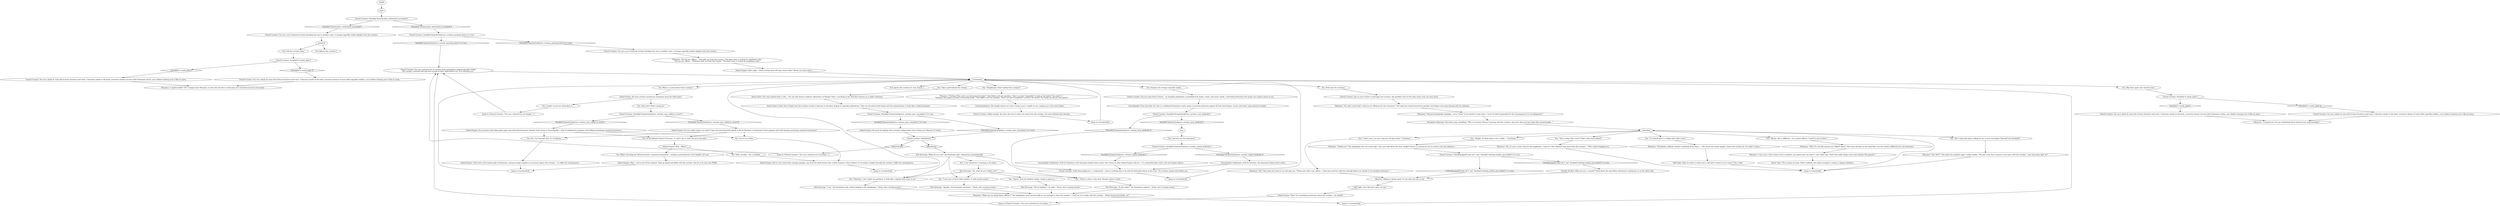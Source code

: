 # BOOKSTORE / CURTAINS
# The curtains hanging in front of the back room. Curious trinkets attached. Very suspect. Can open, but Plaisance doesn't like that.
# ==================================================
digraph G {
	  0 [label="START"];
	  1 [label="input"];
	  2 [label="You: Yeah, actually... this is bullshit."];
	  3 [label="Closed Curtains: Aside from poking at it -- suspiciously -- there is nothing else to do with the fish-head charm at this time. The curtains remain shut before you."];
	  4 [label="You: Yes, I've *sensed* that. It's terrifying."];
	  5 [label="Inland Empire: They lurk in the tropical pale of Semenine, casting strange magicks on everyone! Ignore the curtains -- or suffer the consequences..."];
	  6 [label="Kim Kitsuragi: \"To the cellar?\" the lieutenant suggests. \"Quick, she's turning around...\""];
	  7 [label="Plaisance: \"No!\" She raises her hand to try and stop you. \"Please just talk to me, officer... Come here and let's talk this through before you decide to do anything *extreme*...\""];
	  8 [label="You: Pull the curtains open."];
	  9 [label="Plaisance: A small terrified \"Oh!\" escapes from Plaisance, as she tries her best to look away, her round face buried in her hands."];
	  10 [label="Inland Empire: There *is* something mysterious about the curtains... be careful!"];
	  11 [label="You: I prefer to just not think about it..."];
	  12 [label="Closed Curtains: Variable[\"doomed.plais_whitecheck_succeeded\"]"];
	  13 [label="Variable[\"doomed.plais_whitecheck_succeeded\"]", shape=diamond];
	  14 [label="!(Variable[\"doomed.plais_whitecheck_succeeded\"])", shape=diamond];
	  15 [label="You: Take a peek behind the curtains."];
	  16 [label="Half Light: Lies. Rip them open, we say!"];
	  17 [label="Inland Empire: We must be dealing with seriously malign forces here if there are *dozens* of wards."];
	  18 [label="Horrific Necktie: What are you, a coward? Think about the marvellous adventures waiting for us on the other side!"];
	  19 [label="Closed Curtains: Variable[\"doomed.bookstore_curtains_ency_darkisles\"]"];
	  20 [label="Variable[\"doomed.bookstore_curtains_ency_darkisles\"]", shape=diamond];
	  21 [label="!(Variable[\"doomed.bookstore_curtains_ency_darkisles\"])", shape=diamond];
	  22 [label="You: \"But I sense this place calling for me. I must investigate *beyond* the threshold!\""];
	  23 [label="Jump to: [choicehub]"];
	  24 [label="Inland Empire: Do you know what takes place upon mist-shrouded Semenese islands? Don't listen to Encyclopedia -- they're inhabited by shamans and wildmen practising unnatural mysticism."];
	  25 [label="Plaisance: \"I warned you! You are unleashing forces beyond your understanding!\""];
	  26 [label="Plaisance: \"Excuse me, officer...\" She calls out from the counter. \"The back room is strictly for employees only.\"\n\"Excuse me, officer...\" Plaisance calls out from the counter. \"The back room is strictly for employees only.\""];
	  27 [label="Inland Empire: Not so! You sense their strange magicks, cast from the dark forests they writhe around in. Don't believe it? Go ahead, straight through the curtains. Suffer the consequences."];
	  28 [label="Encyclopedia: Inhabitants of Ile du Fantôme, the Semenine Islands down south..."];
	  29 [label="You: (Rip them apart, this time for real.)"];
	  30 [label="Plaisance: \"Why? It's not like anyone was *killed* there!\" She stops abruptly as her hand flies over her mouth, baffled by her own bluntness."];
	  31 [label="Plaisance: \"Para-psychologically speaking -- we're *done* if you decide to open them. I won't be held responsible for the consequences! It's too dangerous!\""];
	  33 [label="You: \"I see more of those little trinkets. It looks pretty insane.\""];
	  34 [label="Kim Kitsuragi: \"What do you see?\" the lieutenant asks, whispering conspiratorially."];
	  35 [label="You: What's so eerie about those curtains?"];
	  36 [label="Jump to: [curtainshub]"];
	  37 [label="You: So the Remote Viewers Division... is real? I am it. And I am up to the task!"];
	  38 [label="Kim Kitsuragi: \"No, what do you *really* see?\""];
	  39 [label="Jump to: [Closed Curtains: \"You see a tattered set of curtains...\"]"];
	  40 [label="Savoir Faire: The curtains do seem *frail* suddenly. Not robust enough to contain a slippery darkness."];
	  41 [label="You: You're out of line."];
	  42 [label="Plaisance: \"No, it's just a store room for the employees, I told you! Now *please* step away from the curtains...\" She's almost begging you."];
	  43 [label="Closed Curtains: You see a set of tattered curtains blocking the way to another room. A strange cage-like trinket dangles from the curtains."];
	  44 [label="Closed Curtains: You see a dimly lit room full of dusty furniture and trash. A doorway stands in the back, covered in dozens of scary little Semenese wards, your shadow looming over it like an omen."];
	  45 [label="Closed Curtains: IsKimHere()"];
	  46 [label="IsKimHere()", shape=diamond];
	  47 [label="!(IsKimHere())", shape=diamond];
	  48 [label="Inland Empire: Wait... What?"];
	  49 [label="Plaisance: \"Everybody suddenly *needs* something from there....\" She waves her hands angrily. \"Leave the curtains be. It's what it wants...\""];
	  50 [label="Savoir Faire: A faint slice of light from the curtains reveals a doorway in the back, draped in cage-like polyhedrons. They are all made of fish heads and tiny animal bones; it looks like a small graveyard..."];
	  51 [label="Closed Curtains: Variable[\"doomed.bookstore_curtains_inland_darkisles\"]"];
	  52 [label="Variable[\"doomed.bookstore_curtains_inland_darkisles\"]", shape=diamond];
	  53 [label="!(Variable[\"doomed.bookstore_curtains_inland_darkisles\"])", shape=diamond];
	  54 [label="You: \"I see *monsters* crouching in the dark.\""];
	  55 [label="You: Examine the strange cage-like trinket."];
	  56 [label="You: Dark isles? What's going on?"];
	  57 [label="Plaisance: \"What are you doing there, officers?\" The shopkeeper turns around right as you manage to close the curtains. \"I told you not to play with the curtains... Please browse the books, sir!\""];
	  58 [label="You: \"Alright, I'll think about it for a while...\" (Continue.)"];
	  59 [label="Jump to: [curtainshub]"];
	  60 [label="Closed Curtains: You see a set of tattered curtains blocking the way to another room. A strange cage-like trinket dangles from the curtains."];
	  61 [label="You: \"Ma'am, this is different -- I'm a police officer, I *need* to get in there.\""];
	  62 [label="Conceptualization: She speaks almost as if she's trying to put a *spell* on you, urging you to buy more books..."];
	  63 [label="Inland Empire: She's right -- those curtains give off some *eerie vibes*. Better not mess with it."];
	  64 [label="You: What's the hang-up? Mystical spirits, unnatural emanations -- nothing a para-detective can't handle. Let's go!"];
	  65 [label="Closed Curtains: Variable[\"doomed.bookstore_curtains_ency_called_ie_racist\"]"];
	  66 [label="Variable[\"doomed.bookstore_curtains_ency_called_ie_racist\"]", shape=diamond];
	  67 [label="!(Variable[\"doomed.bookstore_curtains_ency_called_ie_racist\"])", shape=diamond];
	  68 [label="You: \"This is about *the curse*? That's why you're afraid?\""];
	  69 [label="Plaisance: \"Thank you!\" The shopkeeper lets out a loud sigh. \"Let's just talk about this first, alright? There's no reason for you to venture into the unknown...\""];
	  70 [label="You: [Ignore the curtains.]"];
	  71 [label="You: (Pull open the curtains.)"];
	  72 [label="Closed Curtains: Variable[\"doomed.bookstore_curtains_perc_secondary\"] == true"];
	  73 [label="Variable[\"doomed.bookstore_curtains_perc_secondary\"] == true", shape=diamond];
	  74 [label="!(Variable[\"doomed.bookstore_curtains_perc_secondary\"] == true)", shape=diamond];
	  75 [label="Jump to: [Closed Curtains: \"You see a tattered set of curtains...\"]"];
	  76 [label="Closed Curtains: Variable[\"doomed.bookstore_curtains_greeting_done\"] == true"];
	  77 [label="Variable[\"doomed.bookstore_curtains_greeting_done\"] == true", shape=diamond];
	  78 [label="!(Variable[\"doomed.bookstore_curtains_greeting_done\"] == true)", shape=diamond];
	  79 [label="You: And who are the Semenese?"];
	  80 [label="You: \"I've heard there's a fridge there that I need.\""];
	  81 [label="Encyclopedia: Inhabitants of Ile du Fantôme or the Semenine Islands down south. Don't listen to what Inland Empire told you -- it's a beautiful place with a rich and unique culture..."];
	  82 [label="Kim Kitsuragi: \"You're hopeless,\" he sighs. \"Quick, she's turning around...\""];
	  83 [label="Closed Curtains: You see a dimly lit room full of dusty furniture and trash. A doorway stands in the back, covered in dozens of scary little cage-like trinkets, your shadow looming over it like an omen."];
	  84 [label="Plaisance: \"I am sorry, I don't mean to be so impolite, just please don't go there! I can't allow that. You'll only make things worse and unleash *the powers*.\""];
	  85 [label="Savoir Faire: The room behind them is dim... You can only discern shadowy silhouettes of *things* there, crouching in the dark like monsters in a child's bedroom."];
	  86 [label="Closed Curtains: You see a tattered set of curtains and a polyhedron-shaped cage-like trinket.\nThe curtains, tattered with age and covered in dust, hang before you. As if taunting you..."];
	  87 [label="Plaisance: \"Sir, don't touch that! I told you it's off-limits for the customers!\" Her hand has closed around her pendant, her fingers nervously playing with the talisman."];
	  88 [label="Closed Curtains: You see a dimly lit room full of dusty furniture and trash. A doorway stands in the back, covered in dozens of scary little cage-like trinkets, your shadow looming over it like an omen."];
	  89 [label="Jump to: [curtainshub]"];
	  90 [label="gotinhub"];
	  91 [label="Closed Curtains: Oddly enough, the more she tries to draw you away from the curtains, the more alluring they become."];
	  92 [label="curtainshub"];
	  93 [label="ency"];
	  94 [label="Perception (Hearing): She looks away, mumbling: \"Why is everyone *always* messing with the curtains, why can't they just buy books like normal people...\""];
	  95 [label="You: \"There's a door in the back. Wonder where it leads...\""];
	  96 [label="You: \"Honestly, I can't really see anything. It looks like a regular back room to me.\""];
	  97 [label="Inland Empire: Do you realize what's out there? Upon the mist-shrouded islands of Ile du Fantôme, in Semenine? Eerie pygmies and wild shamans practising unnatural mysticism?"];
	  98 [label="Rhetoric: Talking is always good. Go see what she has to say."];
	  99 [label="Closed Curtains: Variable[\"tc.wards_plais\"]"];
	  100 [label="Variable[\"tc.wards_plais\"]", shape=diamond];
	  101 [label="!(Variable[\"tc.wards_plais\"])", shape=diamond];
	  102 [label="Inland Empire: Okay... you're one of the initiated. Then go ahead and fiddle with the curtains. But do so at your own PERIL."];
	  103 [label="Half Light: Okay. So what's in there has a will and it *wants* you to enter? This is bad."];
	  104 [label="Closed Curtains: You see some kind of charm -- an irregular polyhedron, assembled from bones, sticks, and straw. Inside, a disturbing fish-head with empty eye sockets stares at you."];
	  105 [label="Encyclopedia: From the looks of it this is a traditional Semenese ward, meant to provide protection against ill luck, bad dreams, curses, and other supra-natural scourges."];
	  106 [label="Kim Kitsuragi: \"I see,\" the lieutenant nods, before looking at the shopkeeper: \"Quick, she's turning around...\""];
	  107 [label="Inland Empire: Be wary of those mysterious ornaments from the *dark isles*."];
	  108 [label="Jump to: [curtainshub]"];
	  109 [label="You: \"Spirits, from the darkest realms, rising to greet us...\""];
	  110 [label="Closed Curtains: You see a dimly lit room full of dusty furniture and trash. A doorway stands in the back, covered in dozens of scary little Semenese wards, your shadow looming over it like an omen."];
	  111 [label="Closed Curtains: Variable[\"tc.wards_plais\"]"];
	  112 [label="Variable[\"tc.wards_plais\"]", shape=diamond];
	  113 [label="!(Variable[\"tc.wards_plais\"])", shape=diamond];
	  114 [label="Jump to: [curtainshub]"];
	  115 [label="Closed Curtains: CheckEquipped(\"neck_tie\")  and  Variable[\"whirling.necktie_personified\"] == true"];
	  116 [label="CheckEquipped(\"neck_tie\")  and  Variable[\"whirling.necktie_personified\"] == true", shape=diamond];
	  117 [label="!(CheckEquipped(\"neck_tie\")  and  Variable[\"whirling.necktie_personified\"] == true)", shape=diamond];
	  118 [label="You: \"Shopkeeper, what's behind the curtains?\""];
	  119 [label="Plaisance: \"You *do*?!\" She grabs her pendant again, visibly shaken. \"My god, even more reasons to not mess with the curtains... Just step away, dear sir!\""];
	  120 [label="Kim Kitsuragi: \"Spooky,\" the lieutenant comments. \"Quick, she's turning around...\""];
	  121 [label="Jump to: [Closed Curtains: \"You see a tattered set of curtains...\"]"];
	  122 [label="choicehub"];
	  123 [label="You: \"I don't care, you can't stop me! I'll open them.\" (Continue.)"];
	  124 [label="You: Ignore the curtains for now. [Leave.]"];
	  125 [label="Closed Curtains: Just as you're about to pull apart the curtains, the petrified voice of the shop owner cries out once more:"];
	  126 [label="Plaisance: \"Nothing! Why aren't you browsing the books?\" She fiddles with her pendant. \"Don't you feel *compelled* to look at the books? You ought to.\"\n\"Nothing! Now please go back to browsing books.\" She fiddles with her pendant. \"Don't you feel *compelled* to look at the books? The books are all you care about!\""];
	  0 -> 1
	  1 -> 12
	  2 -> 27
	  3 -> 59
	  4 -> 5
	  5 -> 108
	  6 -> 57
	  7 -> 98
	  8 -> 111
	  10 -> 39
	  11 -> 75
	  12 -> 13
	  12 -> 14
	  13 -> 43
	  14 -> 76
	  15 -> 85
	  16 -> 10
	  17 -> 45
	  18 -> 98
	  19 -> 20
	  19 -> 21
	  20 -> 93
	  21 -> 3
	  22 -> 119
	  23 -> 122
	  24 -> 41
	  24 -> 4
	  24 -> 37
	  26 -> 63
	  27 -> 36
	  28 -> 3
	  29 -> 99
	  30 -> 84
	  31 -> 94
	  33 -> 120
	  34 -> 96
	  34 -> 33
	  34 -> 54
	  34 -> 95
	  35 -> 107
	  36 -> 92
	  37 -> 48
	  38 -> 96
	  38 -> 33
	  38 -> 109
	  38 -> 95
	  39 -> 86
	  40 -> 23
	  41 -> 27
	  42 -> 23
	  43 -> 90
	  44 -> 9
	  45 -> 46
	  45 -> 47
	  46 -> 34
	  47 -> 121
	  48 -> 64
	  48 -> 2
	  49 -> 103
	  50 -> 72
	  51 -> 52
	  51 -> 53
	  52 -> 81
	  53 -> 28
	  54 -> 38
	  55 -> 104
	  56 -> 65
	  57 -> 114
	  58 -> 69
	  59 -> 92
	  60 -> 26
	  61 -> 30
	  62 -> 91
	  63 -> 92
	  64 -> 102
	  65 -> 66
	  65 -> 67
	  66 -> 24
	  67 -> 97
	  68 -> 42
	  69 -> 115
	  71 -> 125
	  72 -> 73
	  72 -> 74
	  73 -> 17
	  74 -> 45
	  75 -> 86
	  76 -> 77
	  76 -> 78
	  77 -> 86
	  78 -> 60
	  79 -> 51
	  80 -> 49
	  81 -> 3
	  82 -> 57
	  83 -> 9
	  84 -> 40
	  85 -> 50
	  86 -> 92
	  87 -> 31
	  88 -> 25
	  89 -> 92
	  90 -> 8
	  90 -> 70
	  91 -> 89
	  92 -> 35
	  92 -> 71
	  92 -> 15
	  92 -> 118
	  92 -> 55
	  92 -> 124
	  92 -> 29
	  93 -> 79
	  94 -> 122
	  95 -> 6
	  96 -> 106
	  97 -> 41
	  97 -> 4
	  97 -> 37
	  98 -> 16
	  99 -> 100
	  99 -> 101
	  100 -> 110
	  101 -> 88
	  102 -> 108
	  103 -> 23
	  104 -> 105
	  105 -> 19
	  106 -> 57
	  107 -> 56
	  107 -> 11
	  108 -> 92
	  109 -> 82
	  110 -> 25
	  111 -> 112
	  111 -> 113
	  112 -> 44
	  113 -> 83
	  114 -> 92
	  115 -> 116
	  115 -> 117
	  116 -> 18
	  117 -> 98
	  118 -> 126
	  119 -> 23
	  120 -> 57
	  121 -> 86
	  122 -> 68
	  122 -> 80
	  122 -> 22
	  122 -> 58
	  122 -> 123
	  122 -> 61
	  123 -> 7
	  125 -> 87
	  126 -> 62
}

